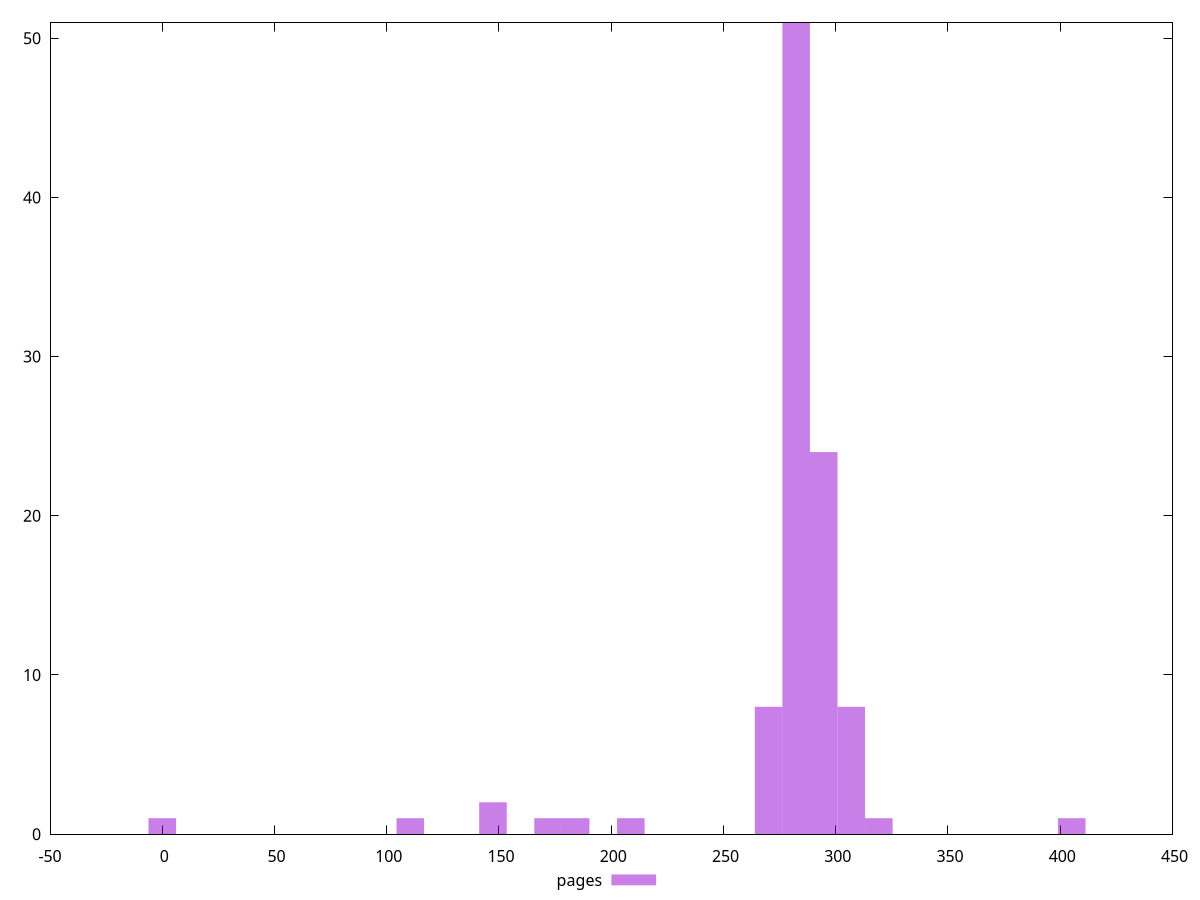 $_pages <<EOF
208.70256721226102 1
282.36229681658847 51
270.0856752158672 8
306.9155400180309 8
319.19216161875215 1
110.48959440649114 1
294.6389184173097 24
0 1
405.1285128238008 1
147.31945920865485 2
184.14932401081856 1
171.8727024100973 1
EOF
set key outside below
set terminal pngcairo
set output "report_00005_2020-11-02T22-26-11.212Z/total-blocking-time/pages//raw_hist.png"
set yrange [0:51]
set boxwidth 12.276621600721237
set style fill transparent solid 0.5 noborder
plot $_pages title "pages" with boxes ,